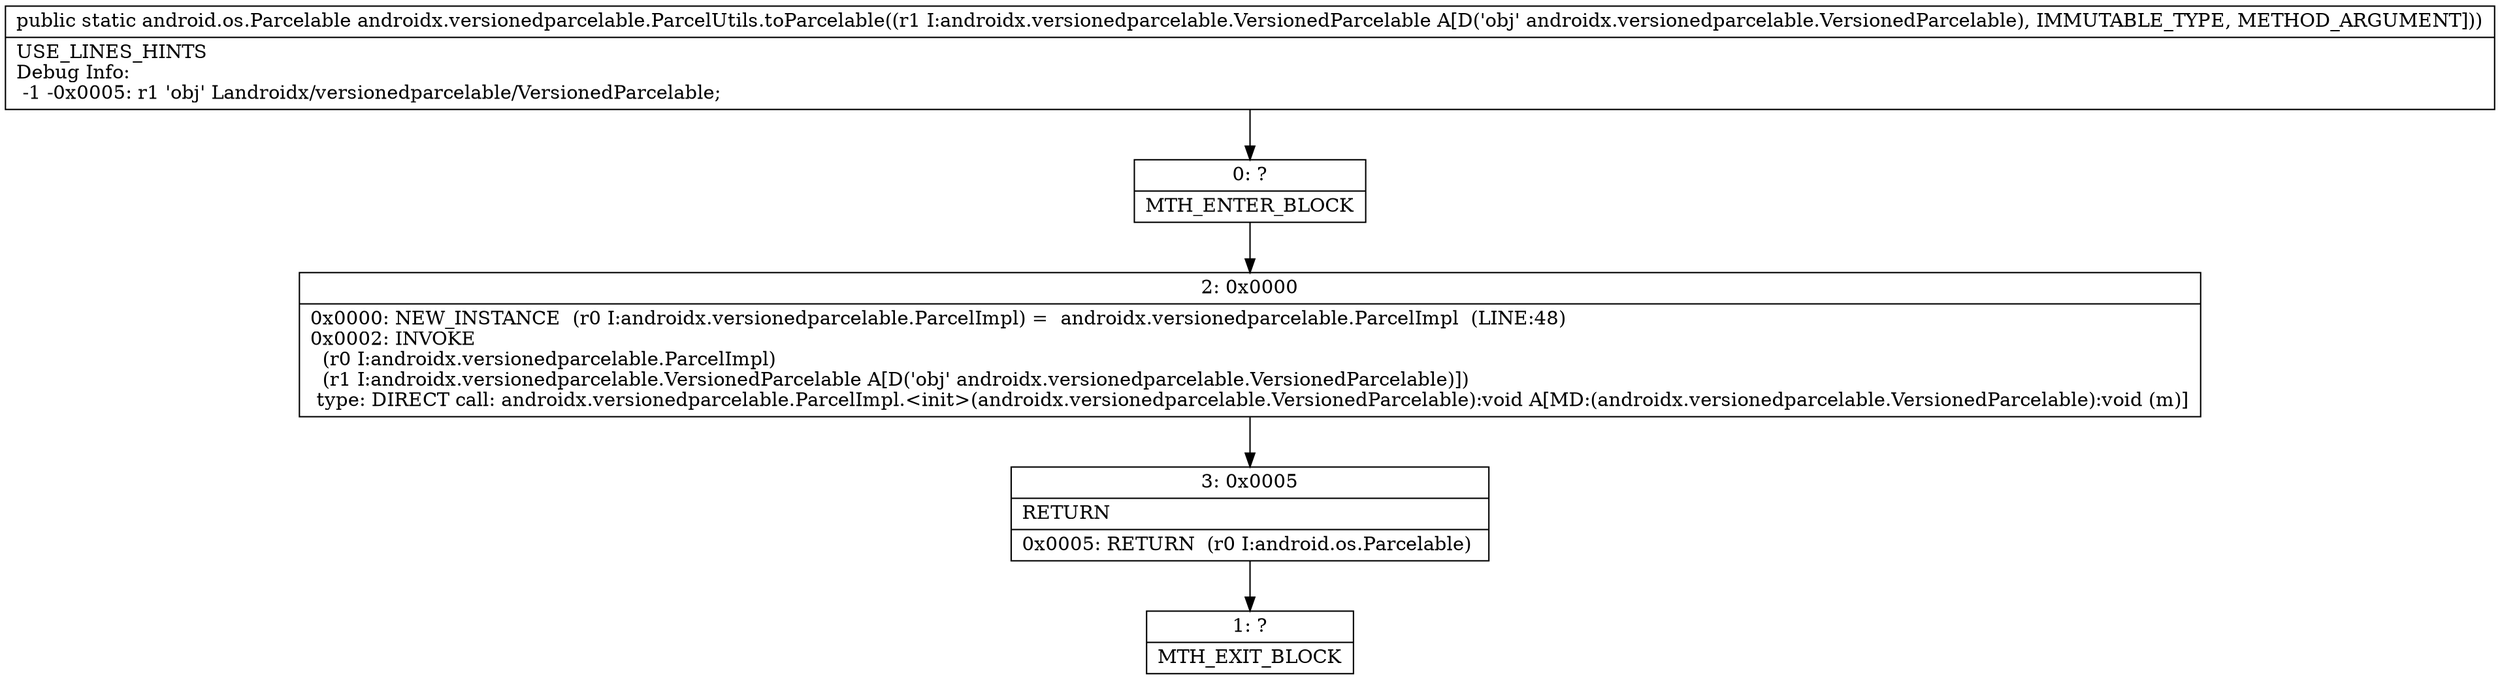 digraph "CFG forandroidx.versionedparcelable.ParcelUtils.toParcelable(Landroidx\/versionedparcelable\/VersionedParcelable;)Landroid\/os\/Parcelable;" {
Node_0 [shape=record,label="{0\:\ ?|MTH_ENTER_BLOCK\l}"];
Node_2 [shape=record,label="{2\:\ 0x0000|0x0000: NEW_INSTANCE  (r0 I:androidx.versionedparcelable.ParcelImpl) =  androidx.versionedparcelable.ParcelImpl  (LINE:48)\l0x0002: INVOKE  \l  (r0 I:androidx.versionedparcelable.ParcelImpl)\l  (r1 I:androidx.versionedparcelable.VersionedParcelable A[D('obj' androidx.versionedparcelable.VersionedParcelable)])\l type: DIRECT call: androidx.versionedparcelable.ParcelImpl.\<init\>(androidx.versionedparcelable.VersionedParcelable):void A[MD:(androidx.versionedparcelable.VersionedParcelable):void (m)]\l}"];
Node_3 [shape=record,label="{3\:\ 0x0005|RETURN\l|0x0005: RETURN  (r0 I:android.os.Parcelable) \l}"];
Node_1 [shape=record,label="{1\:\ ?|MTH_EXIT_BLOCK\l}"];
MethodNode[shape=record,label="{public static android.os.Parcelable androidx.versionedparcelable.ParcelUtils.toParcelable((r1 I:androidx.versionedparcelable.VersionedParcelable A[D('obj' androidx.versionedparcelable.VersionedParcelable), IMMUTABLE_TYPE, METHOD_ARGUMENT]))  | USE_LINES_HINTS\lDebug Info:\l  \-1 \-0x0005: r1 'obj' Landroidx\/versionedparcelable\/VersionedParcelable;\l}"];
MethodNode -> Node_0;Node_0 -> Node_2;
Node_2 -> Node_3;
Node_3 -> Node_1;
}


